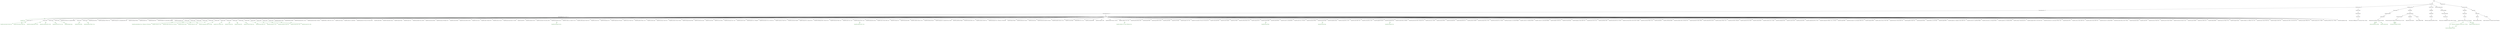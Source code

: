 digraph G {
  node [shape=plaintext]

  n247  [label="Fungi"]
  n247 -> n253
  n247 -> n248
  n253  [label="Ascomycota"]
  n253 -> n267
  n253 -> n263
  n253 -> n259
  n253 -> n254
  n263  [label="Dothideomycetes"]
  n263 -> n276
  n263 -> n264
  n264  [label="Capnodiales"]
  n264 -> n265
  n265  [label="Mycosphaerellaceae"]
  n265 -> n275
  n265 -> n266
  n265 -> n271
  n275  [label="Pseudocercospora"]
  n275 -> n12
  n12  [label="Pseudocercospora fici (Heald & F.A.Wolf) X.J.Liu & Y.L.Guo"]
  n5  [label="Cercospora fici Heald & F.A.Wolf", fontcolor=darkgreen]
  n12 -> n5  [color=darkgreen, fontcolor=darkgreen, label=bas]
  n12 -> n5  [color=darkgreen, fontcolor=darkgreen, label=syn]
  n271  [label="Septoria"]
  n271 -> n8
  n8  [label="Septoria coffeae Wakef."]
  n266  [label="Sphaerella"]
  n266 -> n6
  n6  [label="Sphaerella minuta Auersw."]
  n276  [label="Pleosporales"]
  n276 -> n277
  n277  [label="Arthopyreniaceae"]
  n277 -> n278
  n278  [label="Arthopyrenia"]
  n278 -> n13
  n13  [label="Arthopyrenia punctiformis (Schrank) A.Massal."]
  n15  [label="Lichen punctiformis Schrank", fontcolor=darkgreen]
  n13 -> n15  [color=darkgreen, fontcolor=darkgreen, label=syn]
  n13 -> n15  [color=darkgreen, fontcolor=darkgreen, label=bas]
  n9  [label="Arthonia cembrina Anzi", fontcolor=darkgreen]
  n13 -> n9  [color=darkgreen, fontcolor=darkgreen, label=syn]
  n259  [label="Incertae sedis"]
  n259 -> n260
  n260  [label="Triblidiales"]
  n260 -> n261
  n261  [label="Triblidiaceae"]
  n261 -> n262
  n262  [label="Blitridium"]
  n262 -> n4
  n4  [label="Blitridium symphoricarpi Ellis & Everh."]
  n254  [label="Pneumocystidomycetes"]
  n254 -> n255
  n255  [label="Pneumocystidales"]
  n255 -> n256
  n256  [label="Pneumocystidaceae"]
  n256 -> n257
  n257  [label="Pneumocystis"]
  n257 -> n1
  n1  [label="Pneumocystis wakefieldiae Cushion, Keely & Stringer"]
  n267  [label="Sordariomycetes"]
  n267 -> n279
  n267 -> n268
  n279  [label="Chaetosphaeriales"]
  n279 -> n280
  n280  [label="Chaetosphaeriaceae"]
  n280 -> n225
  n280 -> n281
  n225  [label="Chaetosphaeria Tul. & C.Tul."]
  n203  [label="Zignoëlla Sacc.", fontcolor=darkgreen]
  n225 -> n203  [color=darkgreen, fontcolor=darkgreen, label=syn]
  n281  [label="Zignoëlla"]
  n281 -> n229
  n281 -> n228
  n281 -> n231
  n281 -> n230
  n281 -> n224
  n281 -> n227
  n281 -> n226
  n281 -> n221
  n281 -> n220
  n281 -> n223
  n281 -> n222
  n281 -> n217
  n281 -> n215
  n281 -> n219
  n281 -> n218
  n281 -> n244
  n281 -> n245
  n281 -> n246
  n281 -> n240
  n281 -> n241
  n281 -> n242
  n281 -> n243
  n281 -> n236
  n281 -> n237
  n281 -> n238
  n281 -> n239
  n281 -> n232
  n281 -> n233
  n281 -> n234
  n281 -> n235
  n281 -> n198
  n281 -> n197
  n281 -> n200
  n281 -> n199
  n281 -> n202
  n281 -> n201
  n281 -> n206
  n281 -> n205
  n281 -> n208
  n281 -> n207
  n281 -> n210
  n281 -> n209
  n281 -> n212
  n281 -> n211
  n281 -> n214
  n281 -> n213
  n281 -> n177
  n281 -> n178
  n281 -> n179
  n281 -> n180
  n281 -> n181
  n281 -> n182
  n281 -> n183
  n281 -> n184
  n281 -> n185
  n281 -> n186
  n281 -> n187
  n281 -> n188
  n281 -> n190
  n281 -> n192
  n281 -> n193
  n281 -> n194
  n281 -> n161
  n281 -> n160
  n281 -> n159
  n281 -> n158
  n281 -> n165
  n281 -> n164
  n281 -> n163
  n281 -> n162
  n281 -> n172
  n281 -> n171
  n281 -> n170
  n281 -> n169
  n281 -> n176
  n281 -> n175
  n281 -> n174
  n281 -> n173
  n281 -> n143
  n281 -> n144
  n281 -> n141
  n281 -> n142
  n281 -> n147
  n281 -> n148
  n281 -> n145
  n281 -> n146
  n281 -> n152
  n281 -> n153
  n281 -> n149
  n281 -> n150
  n281 -> n156
  n281 -> n157
  n281 -> n154
  n281 -> n155
  n281 -> n128
  n281 -> n127
  n281 -> n131
  n281 -> n130
  n281 -> n122
  n281 -> n121
  n281 -> n126
  n281 -> n125
  n281 -> n138
  n281 -> n137
  n281 -> n140
  n281 -> n139
  n281 -> n134
  n281 -> n132
  n281 -> n136
  n281 -> n135
  n281 -> n108
  n281 -> n109
  n281 -> n110
  n281 -> n111
  n281 -> n103
  n281 -> n105
  n281 -> n106
  n281 -> n107
  n281 -> n116
  n281 -> n117
  n281 -> n118
  n281 -> n120
  n281 -> n112
  n281 -> n113
  n281 -> n114
  n281 -> n115
  n281 -> n91
  n281 -> n89
  n281 -> n88
  n281 -> n87
  n281 -> n85
  n281 -> n84
  n281 -> n83
  n281 -> n82
  n281 -> n102
  n281 -> n101
  n281 -> n98
  n281 -> n97
  n281 -> n96
  n281 -> n94
  n281 -> n93
  n281 -> n92
  n281 -> n70
  n281 -> n71
  n281 -> n68
  n281 -> n69
  n281 -> n65
  n281 -> n66
  n281 -> n63
  n281 -> n64
  n281 -> n80
  n281 -> n17
  n281 -> n16
  n281 -> n23
  n281 -> n22
  n281 -> n25
  n281 -> n24
  n281 -> n19
  n281 -> n18
  n281 -> n21
  n281 -> n20
  n281 -> n33
  n281 -> n34
  n281 -> n31
  n281 -> n32
  n281 -> n29
  n281 -> n30
  n281 -> n27
  n281 -> n28
  n281 -> n41
  n281 -> n42
  n281 -> n39
  n281 -> n40
  n281 -> n37
  n281 -> n38
  n281 -> n35
  n281 -> n36
  n281 -> n52
  n281 -> n50
  n281 -> n49
  n281 -> n47
  n281 -> n46
  n281 -> n45
  n281 -> n44
  n281 -> n43
  n281 -> n62
  n281 -> n61
  n281 -> n60
  n281 -> n59
  n281 -> n57
  n281 -> n56
  n281 -> n55
  n281 -> n53
  n281 -> n74
  n281 -> n72
  n281 -> n76
  n281 -> n75
  n281 -> n79
  n281 -> n78
  n281 -> n81
  n38  [label="Zignoëlla subgen. Trematostoma Sacc."]
  n229  [label="Incertae sedis"]
  n67  [label="Zignoëlla subcorticale (Cooke) Sacc.", fontcolor=darkgreen]
  n229 -> n67  [color=darkgreen, fontcolor=darkgreen, label=syn]
  n168  [label="Zignoëlla subcorticalis (Cooke) Sacc.", fontcolor=darkgreen]
  n229 -> n168  [color=darkgreen, fontcolor=darkgreen, label=syn]
  n228  [label="Incertae sedis"]
  n191  [label="Zignoëlla nyssaegena Ellis & Everh.", fontcolor=darkgreen]
  n228 -> n191  [color=darkgreen, fontcolor=darkgreen, label=syn]
  n58  [label="Zignoëlla nyssogena Ellis & Everh.", fontcolor=darkgreen]
  n228 -> n58  [color=darkgreen, fontcolor=darkgreen, label=syn]
  n231  [label="Incertae sedis"]
  n77  [label="Zignoëlla pulviscula (Curr.) Sacc.", fontcolor=darkgreen]
  n231 -> n77  [color=darkgreen, fontcolor=darkgreen, label=syn]
  n230  [label="Incertae sedis"]
  n73  [label="Zignoëlla fuegiana Speg.", fontcolor=darkgreen]
  n230 -> n73  [color=darkgreen, fontcolor=darkgreen, label=syn]
  n227  [label="Incertae sedis"]
  n51  [label="Zignoëlla abietis Höhn.", fontcolor=darkgreen]
  n227 -> n51  [color=darkgreen, fontcolor=darkgreen, label=syn]
  n226  [label="Incertae sedis"]
  n26  [label="Zignoëlla pygmaea (P.Karst.) Sacc.", fontcolor=darkgreen]
  n226 -> n26  [color=darkgreen, fontcolor=darkgreen, label=syn]
  n244  [label="Incertae sedis"]
  n196  [label="Zignoëlla groenendalensis Sacc., E.Bommer & M.Rousseau", fontcolor=darkgreen]
  n244 -> n196  [color=darkgreen, fontcolor=darkgreen, label=syn]
  n245  [label="Incertae sedis"]
  n204  [label="Zignoëlla ovoidea (Fr.) Sacc.", fontcolor=darkgreen]
  n245 -> n204  [color=darkgreen, fontcolor=darkgreen, label=syn]
  n246  [label="Incertae sedis"]
  n216  [label="Zignoëlla muelleri (Duby) Sacc. & Traverso", fontcolor=darkgreen]
  n246 -> n216  [color=darkgreen, fontcolor=darkgreen, label=syn]
  n240  [label="Incertae sedis"]
  n133  [label="Zignoëlla antarctica Speg.", fontcolor=darkgreen]
  n240 -> n133  [color=darkgreen, fontcolor=darkgreen, label=syn]
  n241  [label="Incertae sedis"]
  n151  [label="Zignoëlla ordinata (Fr.) Sacc.", fontcolor=darkgreen]
  n241 -> n151  [color=darkgreen, fontcolor=darkgreen, label=syn]
  n242  [label="Incertae sedis"]
  n189  [label="Zignoëlla valoniopsidis Cribb & J.W.Cribb", fontcolor=darkgreen]
  n242 -> n189  [color=darkgreen, fontcolor=darkgreen, label=syn]
  n243  [label="Incertae sedis"]
  n195  [label="Zignoëlla vitis (Schulzer) Sacc.", fontcolor=darkgreen]
  n243 -> n195  [color=darkgreen, fontcolor=darkgreen, label=syn]
  n236  [label="Incertae sedis"]
  n100  [label="Zignoëlla crustacea Sacc.", fontcolor=darkgreen]
  n236 -> n100  [color=darkgreen, fontcolor=darkgreen, label=syn]
  n237  [label="Incertae sedis"]
  n104  [label="Zignoëlla calospora Pat.", fontcolor=darkgreen]
  n237 -> n104  [color=darkgreen, fontcolor=darkgreen, label=syn]
  n238  [label="Incertae sedis"]
  n124  [label="Zignoëlla corticola (Fuckel) Sacc.", fontcolor=darkgreen]
  n238 -> n124  [color=darkgreen, fontcolor=darkgreen, label=syn]
  n239  [label="Incertae sedis"]
  n129  [label="Zignoëlla funicola (Ellis) Sacc.", fontcolor=darkgreen]
  n239 -> n129  [color=darkgreen, fontcolor=darkgreen, label=syn]
  n232  [label="Incertae sedis"]
  n86  [label="Zignoëlla insculpta (Fr.) Sacc.", fontcolor=darkgreen]
  n232 -> n86  [color=darkgreen, fontcolor=darkgreen, label=syn]
  n233  [label="Incertae sedis"]
  n90  [label="Zignoëlla ostioloidea (Cooke) Sacc.", fontcolor=darkgreen]
  n233 -> n90  [color=darkgreen, fontcolor=darkgreen, label=syn]
  n234  [label="Incertae sedis"]
  n95  [label="Zignoëlla cubensis Har. & Pat.", fontcolor=darkgreen]
  n234 -> n95  [color=darkgreen, fontcolor=darkgreen, label=syn]
  n235  [label="Incertae sedis"]
  n99  [label="Zignoëlla enormis Pat. & Har.", fontcolor=darkgreen]
  n235 -> n99  [color=darkgreen, fontcolor=darkgreen, label=syn]
  n46  [label="Zignoëlla abscondita (Ellis & Everh.) Fairm."]
  n113  [label="Zignoëlla acervata Penz. & Sacc."]
  n52  [label="Zignoëlla adjuncta Pass."]
  n29  [label="Zignoëlla albocincta (Cooke & Ellis) Sacc."]
  n114  [label="Zignoëlla algaphila F.Stevens"]
  n209  [label="Zignoëlla anceps Sacc."]
  n117  [label="Zignoëlla annonicola Speg."]
  n48  [label="Zignoëlla anonicola Speg.", fontcolor=darkgreen]
  n117 -> n48  [color=darkgreen, fontcolor=darkgreen, label=syn]
  n112  [label="Zignoëlla archeri (Berk.) Sacc."]
  n41  [label="Zignoëlla arengae Rehm"]
  n158  [label="Zignoëlla arthopyrenioides Rehm"]
  n160  [label="Zignoëlla astrocaryi (Cooke) Sacc."]
  n43  [label="Zignoëlla aterrima (Fuckel) Sacc."]
  n49  [label="Zignoëlla atriella (Cooke & Ellis) Sacc."]
  n159  [label="Zignoëlla australica Cooke & Massee"]
  n161  [label="Zignoëlla australis Speg."]
  n102  [label="Zignoëlla bizzozeriana Cocc. & Morini"]
  n105  [label="Zignoëlla boreella P.Karst."]
  n115  [label="Zignoëlla britzelmayrii Sacc."]
  n54  [label="Zignoëlla britzelmayri Sacc.", fontcolor=darkgreen]
  n115 -> n54  [color=darkgreen, fontcolor=darkgreen, label=syn]
  n103  [label="Zignoëlla buettneri Rehm"]
  n119  [label="Zignoëlla buttneri Rehm", fontcolor=darkgreen]
  n103 -> n119  [color=darkgreen, fontcolor=darkgreen, label=syn]
  n24  [label="Zignoëlla caesalpiniae Zimm."]
  n111  [label="Zignoëlla campi-silii Sacc."]
  n50  [label="Zignoëlla cariosa (Cooke & Ellis) Sacc."]
  n184  [label="Zignoëlla casaresiana (Gonz.Frag.) Racov."]
  n122  [label="Zignoëlla cascarillae Rehm"]
  n118  [label="Zignoëlla claypolensis Speg."]
  n125  [label="Zignoëlla collabens (Curr.) Sacc."]
  n123  [label="Zignoëlla collabens var. curreyi (A.Bloxam) Sacc.", fontcolor=darkgreen]
  n125 -> n123  [color=darkgreen, fontcolor=darkgreen, label=syn]
  n193  [label="Zignoëlla conica (Fuckel) Sacc."]
  n169  [label="Zignoëlla cryptarum (Fuckel) Sacc."]
  n22  [label="Zignoëlla culmicola Delacr."]
  n96  [label="Zignoëlla dealbata (Cooke) Sacc."]
  n93  [label="Zignoëlla diaphana (Cooke & Ellis) Sacc."]
  n190  [label="Zignoëlla dolichospora Sacc."]
  n92  [label="Zignoëlla dubyi (De Not.) Sacc."]
  n94  [label="Zignoëlla duvauicola Speg."]
  n16  [label="Zignoëlla ebuli Malbr. & Brunaud"]
  n17  [label="Zignoëlla emergens (P.Karst.) Sacc."]
  n121  [label="Zignoëlla erumpens Cooke"]
  n120  [label="Zignoëlla eumorpha Penz. & Sacc."]
  n218  [label="Zignoëlla eutypoides Sacc."]
  n110  [label="Zignoëlla excellens Rehm ex Sacc."]
  n74  [label="Zignoëlla exigua (Cooke & Peck) Sacc."]
  n157  [label="Zignoëlla faginea Feltgen"]
  n197  [label="Zignoëlla fallaciosa Rehm"]
  n130  [label="Zignoëlla fallax (Sacc.) Sacc."]
  n128  [label="Zignoëlla fraxinicola Lambotte & Fautrey"]
  n214  [label="Zignoëlla fusispora (H.Wegelin) Sacc."]
  n171  [label="Zignoëlla gallica Sacc. & Flageolet"]
  n18  [label="Zignoëlla garciniae Henn."]
  n200  [label="Zignoëlla hanburiana Penz. & Sacc."]
  n127  [label="Zignoëlla haynaldii Schulzer & Sacc."]
  n126  [label="Zignoëlla hederae F.Lamb. & Fautrey"]
  n215  [label="Zignoëlla herbana Pass."]
  n170  [label="Zignoëlla hysterioides (Curr. ex Cooke) Sacc."]
  n194  [label="Zignoëlla ignobilis (P.Karst.) Sacc."]
  n83  [label="Zignoëlla ijuhensis Starbäck"]
  n87  [label="Zignoëlla immersa P.Karst."]
  n56  [label="Zignoëlla improvisa (P.Karst.) Sacc."]
  n201  [label="Zignoëlla incerta Speg."]
  n84  [label="Zignoëlla inflata (Ellis) Sacc."]
  n108  [label="Zignoëlla insueta Chenant."]
  n85  [label="Zignoëlla intermedia Pass."]
  n82  [label="Zignoëlla interspersa Penz. & Sacc."]
  n44  [label="Zignoëlla iranica Petr."]
  n88  [label="Zignoëlla jurana Sacc. & Berl."]
  n149  [label="Zignoëlla latericolla (Berk.) Sacc."]
  n146  [label="Zignoëlla lentzkeana Kirschst."]
  n45  [label="Zignoëlla leptosperma Speg."]
  n148  [label="Zignoëlla lichenoidea Höhn."]
  n173  [label="Zignoëlla lichenoides (Rehm) Sacc."]
  n221  [label="Zignoëlla ligustrina Pass."]
  n31  [label="Zignoëlla longispora Rehm"]
  n55  [label="Zignoëlla longispora Speg."]
  n177  [label="Zignoëlla lonicerina Ellis & Everh."]
  n147  [label="Zignoëlla lortoniana Sacc."]
  n71  [label="Zignoëlla lumbricoides Sacc. & Cavara"]
  n188  [label="Zignoëlla macrasca Sacc."]
  n162  [label="Zignoëlla macrospora (Sacc.) Sacc."]
  n23  [label="Zignoëlla magnoliae Tracy & Earle"]
  n72  [label="Zignoëlla maingayi (Cooke) Sacc."]
  n70  [label="Zignoëlla matthiolae Cooke"]
  n220  [label="Zignoëlla megalospora (Fabre) Sacc."]
  n179  [label="Zignoëlla milleri (Chardón) Petr."]
  n69  [label="Zignoëlla minutissima (P.Karst.) Sacc."]
  n59  [label="Zignoëlla mori (Fabre) Sacc."]
  n150  [label="Zignoëlla morthieri (Fuckel) Sacc."]
  n180  [label="Zignoëlla naumovii Gucevic"]
  n25  [label="Zignoëlla nematasca Sacc. & Speg."]
  n217  [label="Zignoëlla nitidula Sacc."]
  n208  [label="Zignoëlla nobilis Rehm"]
  n163  [label="Zignoëlla nucivora Fairm."]
  n57  [label="Zignoëlla obliqua Romell"]
  n21  [label="Zignoëlla omphalostoma Penz. & Sacc."]
  n164  [label="Zignoëlla ossaea Maire"]
  n91  [label="Zignoëlla ostiolata Dearn. & Barthol."]
  n222  [label="Zignoëlla oudemansii P.Karst."]
  n156  [label="Zignoëlla pachyspora Sacc., E.Bommer & M.Rousseau"]
  n89  [label="Zignoëlla paecilostoma (Berk. & Broome) Sacc."]
  n27  [label="Zignoëlla palmicola Henn."]
  n30  [label="Zignoëlla papillata (Fuckel) Sacc."]
  n141  [label="Zignoëlla paraguayensis Speg."]
  n198  [label="Zignoëlla patagonica Speg."]
  n181  [label="Zignoëlla physocarpi Naumov & Vischn."]
  n139  [label="Zignoëlla piceae Henn."]
  n137  [label="Zignoëlla platani Rehm"]
  n185  [label="Zignoëlla pluriseptata Gucevic"]
  n166  [label="Zignoëlla pluriseptatis Gucevic", fontcolor=darkgreen]
  n185 -> n166  [color=darkgreen, fontcolor=darkgreen, label=syn]
  n140  [label="Zignoëlla populi Ellis & Everh."]
  n205  [label="Zignoëlla populicola (P.Crouan & H.Crouan) Sacc."]
  n138  [label="Zignoëlla populina Briard & Har."]
  n212  [label="Zignoëlla potentillae Tracy & Earle"]
  n75  [label="Zignoëlla prorumpens (Rehm) Sacc."]
  n76  [label="Zignoëlla proteus (Berk. & M.A.Curtis) Sacc."]
  n78  [label="Zignoëlla punctiformis Sacc. & Therry"]
  n62  [label="Zignoëlla querceti Cooke & Massee"]
  n61  [label="Zignoëlla ramenticola Schulzer & Sacc."]
  n174  [label="Zignoëlla rhodobapha (Berk. & Broome) Sacc."]
  n207  [label="Zignoëlla rhodostacheos Speg."]
  n178  [label="Zignoëlla rhois Gucevic"]
  n63  [label="Zignoëlla rhytidodes (Berk. & Broome) Sacc."]
  n33  [label="Zignoëlla roripae Rehm"]
  n109  [label="Zignoëlla rubi Noelli"]
  n60  [label="Zignoëlla rugosa Starbäck"]
  n80  [label="Zignoëlla sabalina Ellis & Everh."]
  n213  [label="Zignoëlla salicicola Fabre"]
  n107  [label="Zignoëlla sardoa Sacc. & Traverso"]
  n32  [label="Zignoëlla scalaris (Durieu & Mont.) Berl."]
  n35  [label="Zignoëlla segregata (Berk. & M.A.Curtis) Sacc."]
  n81  [label="Zignoëlla senegalensis Speg."]
  n79  [label="Zignoëlla sequanica Sacc. & Malbr."]
  n144  [label="Zignoëlla sequoiae (Plowr.) Sacc."]
  n167  [label="Zignoëlla sequojae (Plowr.) Sacc.", fontcolor=darkgreen]
  n144 -> n167  [color=darkgreen, fontcolor=darkgreen, label=syn]
  n143  [label="Zignoëlla seriata (Curr.) Sacc."]
  n176  [label="Zignoëlla sexnucleata Starbäck"]
  n182  [label="Zignoëlla sharifi Petr."]
  n183  [label="Zignoëlla sideritidis Gucevic"]
  n20  [label="Zignoëlla sinapisperma (Rabenh.) Sacc. & Traverso"]
  n192  [label="Zignoëlla slaptonensis P.F.Cannon"]
  n145  [label="Zignoëlla sociabilis Schulzer & Sacc."]
  n142  [label="Zignoëlla soluta (Cooke & Ellis) Sacc."]
  n65  [label="Zignoëlla somala Bacc."]
  n64  [label="Zignoëlla sphaeroides (Schaer.) Rehm"]
  n199  [label="Zignoëlla spissiana F.Lamb. & Fautrey"]
  n165  [label="Zignoëlla subantarctica Speg."]
  n187  [label="Zignoëlla subferruginea (Fuckel) Sacc."]
  n66  [label="Zignoëlla subtilissima Rehm"]
  n68  [label="Zignoëlla subvestita (Ellis & Everh.) Berl. & Voglino"]
  n153  [label="Zignoëlla superficialis Feltgen"]
  n172  [label="Zignoëlla texticola Vouaux"]
  n132  [label="Zignoëlla tingens (Ces.) Sacc."]
  n210  [label="Zignoëlla torpedo Theiss."]
  n116  [label="Zignoëlla translucens P.Karst."]
  n211  [label="Zignoëlla transylvanica Rehm"]
  n131  [label="Zignoëlla truncata Rehm"]
  n135  [label="Zignoëlla tuberculata Petch"]
  n134  [label="Zignoëlla ulmi F.Lamb."]
  n136  [label="Zignoëlla verrucarioides (P.Crouan & H.Crouan) Sacc."]
  n19  [label="Zignoëlla vincentii Cooke"]
  n154  [label="Zignoëlla ybbsitzensis Strasser"]
  n155  [label="Zignoëlla yerbae Speg."]
  n175  [label="Zignoëlla campi-silii var. campi-silii Sacc."]
  n223  [label="Zignoëlla campi-silii var. metasphaerioides Sacc."]
  n53  [label="Zignoëlla collabens var. collabens (Curr.) Sacc."]
  n42  [label="Zignoëlla diaphana var. diaphana (Cooke & Ellis) Sacc."]
  n219  [label="Zignoëlla diaphana var. gracilis Ellis & Kellerm."]
  n202  [label="Zignoëlla fallax var. fallax (Sacc.) Sacc."]
  n28  [label="Zignoëlla fallax var. ulmi F.Lamb."]
  n37  [label="Zignoëlla magnoliae var. brasiliensis Rehm"]
  n152  [label="Zignoëlla magnoliae var. magnoliae Tracy & Earle"]
  n40  [label="Zignoëlla minutissima var. clavispora P.Karst."]
  n224  [label="Zignoëlla minutissima var. juniperina P.Karst."]
  n36  [label="Zignoëlla minutissima var. minutissima (P.Karst.) Sacc."]
  n186  [label="Zignoëlla ovoidea var. ovoidea (Fr.) Sacc."]
  n98  [label="Zignoëlla ovoidea var. runsalensis P.Karst."]
  n97  [label="Zignoëlla ovoidea var. subcorticalis Feltgen"]
  n101  [label="Zignoëlla prorumpens var. oxystoma Feltgen"]
  n34  [label="Zignoëlla prorumpens var. prorumpens (Rehm) Sacc."]
  n39  [label="Zignoëlla salicicola var. nigrificans Feltgen"]
  n47  [label="Zignoëlla salicicola var. salicicola Fabre"]
  n106  [label="Zignoëlla somala var. calancalli Bacc."]
  n206  [label="Zignoëlla somala var. somala Bacc."]
  n268  [label="Incertae sedis"]
  n268 -> n269
  n269  [label="Glomerellaceae"]
  n269 -> n270
  n270  [label="Vermicularia"]
  n270 -> n7
  n7  [label="Vermicularia subeffigurata var. senecionis Verpl. & Claess."]
  n248  [label="Basidiomycota"]
  n248 -> n249
  n249  [label="Agaricomycetes"]
  n249 -> n272
  n249 -> n250
  n250  [label="Agaricales"]
  n250 -> n251
  n251  [label="Agaricaceae"]
  n251 -> n258
  n251 -> n252
  n258  [label="Agaricus"]
  n258 -> n3
  n3  [label="Agaricus palmarum F.Brig."]
  n252  [label="Lepiota"]
  n252 -> n0
  n0  [label="Lepiota seminuda var. seminuda (Lasch) P.Kummer"]
  n272  [label="Polyporales"]
  n272 -> n273
  n273  [label="Polyporaceae"]
  n273 -> n274
  n274  [label="Trametes"]
  n274 -> n11
  n11  [label="Trametes modesta (Kunze ex Fr.) Ryvarden"]
  n10  [label="Coriolus substipitatus Murrill", fontcolor=darkgreen]
  n11 -> n10  [color=darkgreen, fontcolor=darkgreen, label=syn]
  n2 -> n10  [color=darkgreen, fontcolor=darkgreen, label=bas]
  n14  [label="Polyporus modestus Kunze ex Fr.", fontcolor=darkgreen]
  n11 -> n14  [color=darkgreen, fontcolor=darkgreen, label=syn]
  n11 -> n14  [color=darkgreen, fontcolor=darkgreen, label=bas]
  n2  [label="Polystictus substipitatus (Murrill) Sacc. & Trotter", fontcolor=darkgreen]
  n11 -> n2  [color=darkgreen, fontcolor=darkgreen, label=syn]
}
